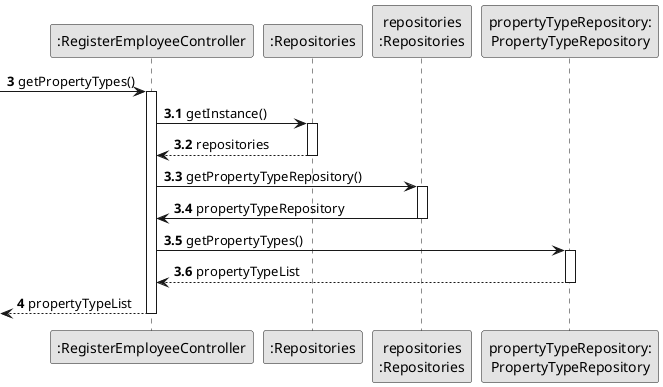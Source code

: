 @startuml
skinparam monochrome true
skinparam packageStyle rectangle
skinparam shadowing false

autonumber 3

'hide footbox
participant ":RegisterEmployeeController" as CTRL
participant ":Repositories" as RepositorySingleton
participant "repositories\n:Repositories" as PLAT
participant "propertyTypeRepository:\nPropertyTypeRepository" as PPTR


     -> CTRL: getPropertyTypes()

    activate CTRL

    autonumber 3.1
            CTRL -> RepositorySingleton : getInstance()
            activate RepositorySingleton

                RepositorySingleton --> CTRL: repositories
            deactivate RepositorySingleton

            CTRL -> PLAT : getPropertyTypeRepository()
            activate PLAT

                PLAT -> CTRL : propertyTypeRepository
            deactivate PLAT

            CTRL -> PPTR : getPropertyTypes()
            activate PPTR

                PPTR --> CTRL : propertyTypeList
            deactivate PPTR



    autonumber 4

    <-- CTRL  : propertyTypeList

    deactivate CTRL


@enduml